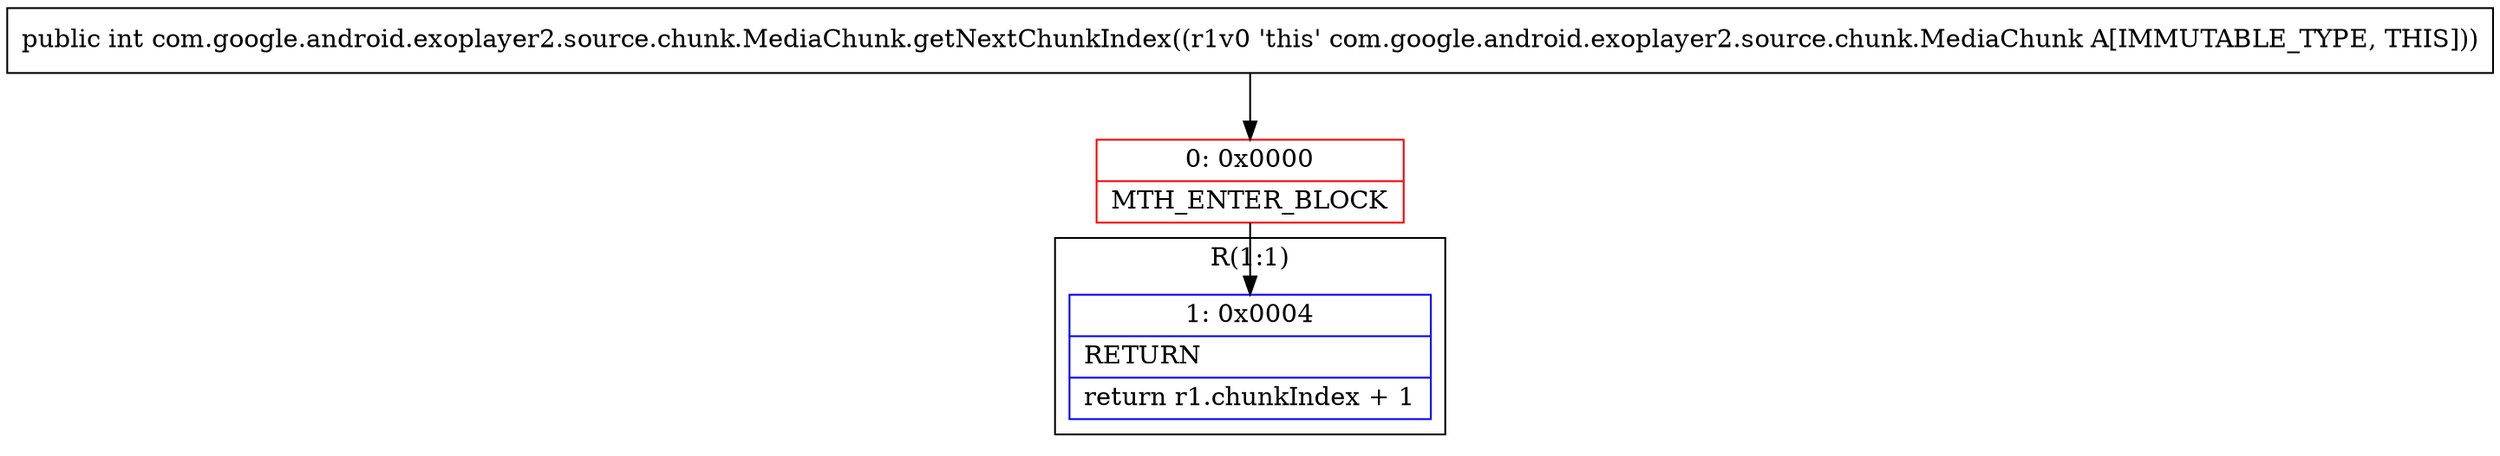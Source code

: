 digraph "CFG forcom.google.android.exoplayer2.source.chunk.MediaChunk.getNextChunkIndex()I" {
subgraph cluster_Region_1947649143 {
label = "R(1:1)";
node [shape=record,color=blue];
Node_1 [shape=record,label="{1\:\ 0x0004|RETURN\l|return r1.chunkIndex + 1\l}"];
}
Node_0 [shape=record,color=red,label="{0\:\ 0x0000|MTH_ENTER_BLOCK\l}"];
MethodNode[shape=record,label="{public int com.google.android.exoplayer2.source.chunk.MediaChunk.getNextChunkIndex((r1v0 'this' com.google.android.exoplayer2.source.chunk.MediaChunk A[IMMUTABLE_TYPE, THIS])) }"];
MethodNode -> Node_0;
Node_0 -> Node_1;
}

